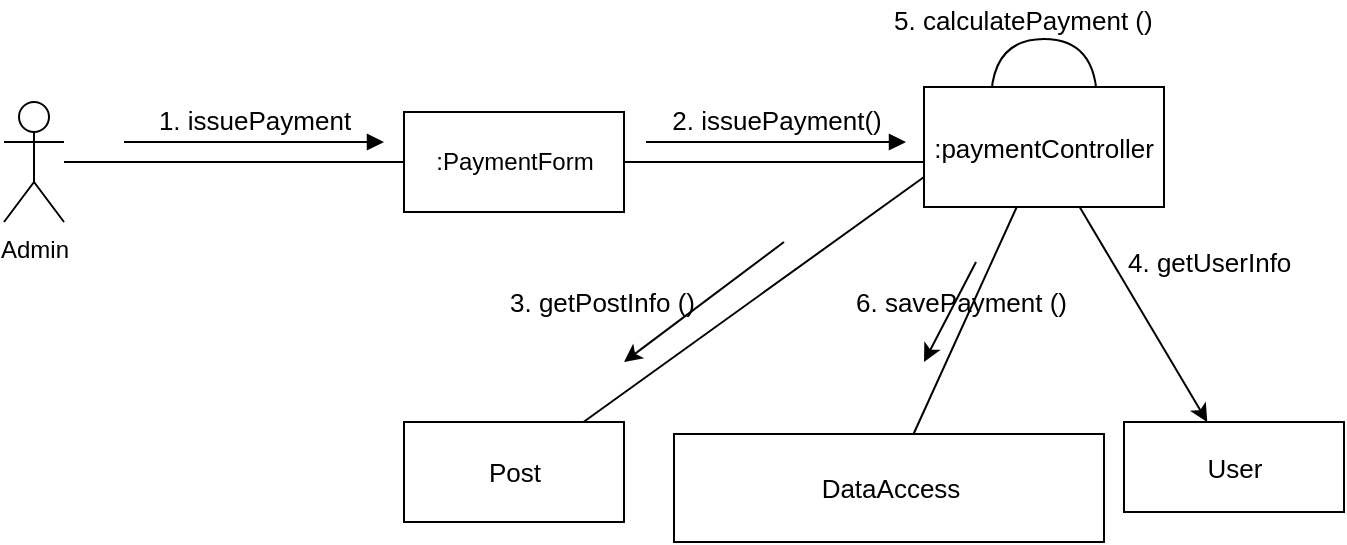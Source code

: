 <mxfile version="11.0.7" type="device"><diagram id="jzDiZJI-pFqrq_kV2POV" name="Page-1"><mxGraphModel dx="782" dy="386" grid="1" gridSize="10" guides="1" tooltips="1" connect="1" arrows="1" fold="1" page="1" pageScale="1" pageWidth="827" pageHeight="1169" math="0" shadow="0"><root><mxCell id="0"/><mxCell id="1" parent="0"/><mxCell id="Q0-LUHu1QHgkO29SUnOa-1" value="Admin" style="shape=umlActor;verticalLabelPosition=bottom;labelBackgroundColor=#ffffff;verticalAlign=top;html=1;" parent="1" vertex="1"><mxGeometry x="90" y="80" width="30" height="60" as="geometry"/></mxCell><mxCell id="Q0-LUHu1QHgkO29SUnOa-8" value=":PaymentForm" style="html=1;" parent="1" vertex="1"><mxGeometry x="290" y="85" width="110" height="50" as="geometry"/></mxCell><mxCell id="Q0-LUHu1QHgkO29SUnOa-9" value="&lt;font style=&quot;font-size: 13px&quot;&gt;User&lt;/font&gt;" style="html=1;" parent="1" vertex="1"><mxGeometry x="650" y="240" width="110" height="45" as="geometry"/></mxCell><mxCell id="Q0-LUHu1QHgkO29SUnOa-10" value="&lt;font style=&quot;font-size: 13px&quot;&gt;Post&lt;/font&gt;" style="html=1;" parent="1" vertex="1"><mxGeometry x="290" y="240" width="110" height="50" as="geometry"/></mxCell><mxCell id="Q0-LUHu1QHgkO29SUnOa-12" value="" style="line;strokeWidth=1;fillColor=none;align=left;verticalAlign=middle;spacingTop=-1;spacingLeft=3;spacingRight=3;rotatable=0;labelPosition=right;points=[];portConstraint=eastwest;fontSize=12;" parent="1" vertex="1"><mxGeometry x="120" y="106" width="170" height="8" as="geometry"/></mxCell><mxCell id="Q0-LUHu1QHgkO29SUnOa-13" value="&lt;font style=&quot;font-size: 13px&quot;&gt;1. issuePayment&lt;/font&gt;" style="html=1;verticalAlign=bottom;endArrow=block;" parent="1" edge="1"><mxGeometry width="80" relative="1" as="geometry"><mxPoint x="150" y="100" as="sourcePoint"/><mxPoint x="280" y="100" as="targetPoint"/></mxGeometry></mxCell><mxCell id="Q0-LUHu1QHgkO29SUnOa-14" value="" style="line;strokeWidth=1;fillColor=none;align=left;verticalAlign=middle;spacingTop=-1;spacingLeft=3;spacingRight=3;rotatable=0;labelPosition=right;points=[];portConstraint=eastwest;" parent="1" vertex="1"><mxGeometry x="400" y="106" width="150" height="8" as="geometry"/></mxCell><mxCell id="Q0-LUHu1QHgkO29SUnOa-15" value="&lt;font style=&quot;font-size: 13px&quot;&gt;2. issuePayment()&lt;/font&gt;" style="html=1;verticalAlign=bottom;endArrow=block;" parent="1" edge="1"><mxGeometry width="80" relative="1" as="geometry"><mxPoint x="411" y="100" as="sourcePoint"/><mxPoint x="541" y="100" as="targetPoint"/></mxGeometry></mxCell><mxCell id="Q0-LUHu1QHgkO29SUnOa-16" value="" style="shape=requiredInterface;html=1;verticalLabelPosition=bottom;rotation=-90;" parent="1" vertex="1"><mxGeometry x="594" y="38" width="32" height="53" as="geometry"/></mxCell><mxCell id="Q0-LUHu1QHgkO29SUnOa-24" value="" style="endArrow=none;html=1;entryX=0;entryY=0.75;entryDx=0;entryDy=0;" parent="1" source="Q0-LUHu1QHgkO29SUnOa-10" target="vcBMdNL5VcCgj_r00I0J-1" edge="1"><mxGeometry width="50" height="50" relative="1" as="geometry"><mxPoint x="80" y="360" as="sourcePoint"/><mxPoint x="130" y="310" as="targetPoint"/></mxGeometry></mxCell><mxCell id="Q0-LUHu1QHgkO29SUnOa-25" value="" style="endArrow=classic;html=1;" parent="1" edge="1"><mxGeometry width="50" height="50" relative="1" as="geometry"><mxPoint x="480" y="150" as="sourcePoint"/><mxPoint x="400" y="210" as="targetPoint"/></mxGeometry></mxCell><mxCell id="Q0-LUHu1QHgkO29SUnOa-26" value="&lt;font style=&quot;font-size: 13px&quot;&gt;3. getPostInfo ()&lt;/font&gt;" style="text;html=1;resizable=0;points=[];autosize=1;align=left;verticalAlign=top;spacingTop=-4;" parent="1" vertex="1"><mxGeometry x="341" y="170" width="110" height="20" as="geometry"/></mxCell><mxCell id="Q0-LUHu1QHgkO29SUnOa-29" value="&lt;font style=&quot;font-size: 13px&quot;&gt;DataAccess&lt;/font&gt;" style="html=1;" parent="1" vertex="1"><mxGeometry x="425" y="246" width="215" height="54" as="geometry"/></mxCell><mxCell id="Q0-LUHu1QHgkO29SUnOa-31" value="" style="endArrow=none;html=1;" parent="1" source="Q0-LUHu1QHgkO29SUnOa-29" target="vcBMdNL5VcCgj_r00I0J-1" edge="1"><mxGeometry width="50" height="50" relative="1" as="geometry"><mxPoint x="90" y="430" as="sourcePoint"/><mxPoint x="140" y="380" as="targetPoint"/></mxGeometry></mxCell><mxCell id="Q0-LUHu1QHgkO29SUnOa-34" value="&lt;font style=&quot;font-size: 13px&quot;&gt;5. calculatePayment ()&lt;/font&gt;" style="text;html=1;resizable=0;points=[];autosize=1;align=left;verticalAlign=top;spacingTop=-4;" parent="1" vertex="1"><mxGeometry x="532.5" y="29" width="140" height="20" as="geometry"/></mxCell><mxCell id="vcBMdNL5VcCgj_r00I0J-1" value="&lt;font style=&quot;font-size: 13px&quot;&gt;:paymentController&lt;/font&gt;" style="rounded=0;whiteSpace=wrap;html=1;" vertex="1" parent="1"><mxGeometry x="550" y="72.5" width="120" height="60" as="geometry"/></mxCell><mxCell id="vcBMdNL5VcCgj_r00I0J-2" value="" style="endArrow=classic;html=1;" edge="1" parent="1" source="vcBMdNL5VcCgj_r00I0J-1" target="Q0-LUHu1QHgkO29SUnOa-9"><mxGeometry width="50" height="50" relative="1" as="geometry"><mxPoint x="610" y="170" as="sourcePoint"/><mxPoint x="660" y="120" as="targetPoint"/></mxGeometry></mxCell><mxCell id="vcBMdNL5VcCgj_r00I0J-3" value="&lt;font style=&quot;font-size: 13px&quot;&gt;4. getUserInfo&lt;/font&gt;" style="text;html=1;resizable=0;points=[];autosize=1;align=left;verticalAlign=top;spacingTop=-4;" vertex="1" parent="1"><mxGeometry x="650" y="150" width="100" height="20" as="geometry"/></mxCell><mxCell id="Q0-LUHu1QHgkO29SUnOa-33" value="&lt;font style=&quot;font-size: 13px&quot;&gt;6. savePayment ()&lt;/font&gt;" style="text;html=1;resizable=0;points=[];autosize=1;align=left;verticalAlign=top;spacingTop=-4;" parent="1" vertex="1"><mxGeometry x="514" y="170" width="120" height="20" as="geometry"/></mxCell><mxCell id="vcBMdNL5VcCgj_r00I0J-5" value="" style="endArrow=classic;html=1;" edge="1" parent="1"><mxGeometry width="50" height="50" relative="1" as="geometry"><mxPoint x="576" y="160" as="sourcePoint"/><mxPoint x="550" y="210" as="targetPoint"/></mxGeometry></mxCell></root></mxGraphModel></diagram></mxfile>